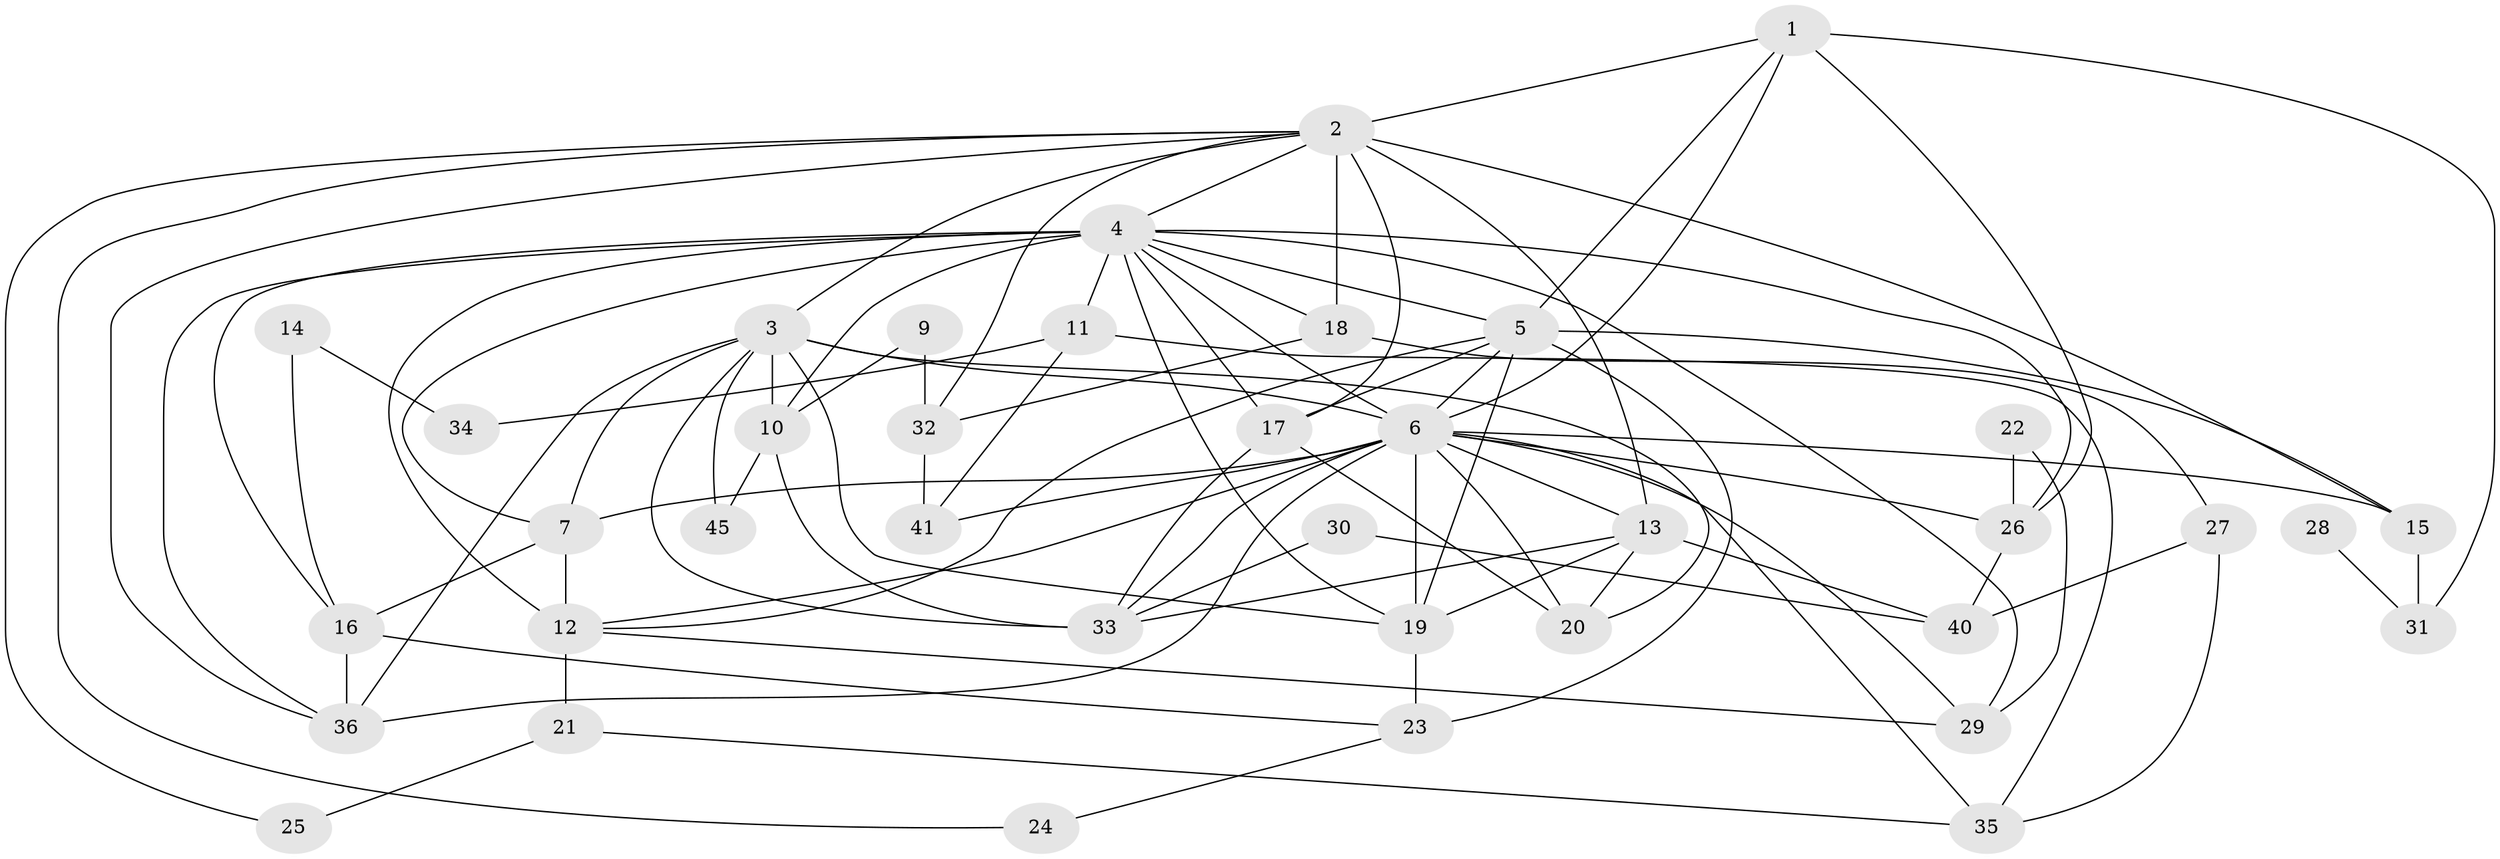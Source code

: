// original degree distribution, {4: 0.16891891891891891, 6: 0.0472972972972973, 2: 0.23648648648648649, 5: 0.10810810810810811, 0: 0.05405405405405406, 3: 0.27702702702702703, 1: 0.10135135135135136, 8: 0.006756756756756757}
// Generated by graph-tools (version 1.1) at 2025/48/03/04/25 22:48:02]
// undirected, 38 vertices, 91 edges
graph export_dot {
  node [color=gray90,style=filled];
  1;
  2;
  3;
  4;
  5;
  6;
  7;
  9;
  10;
  11;
  12;
  13;
  14;
  15;
  16;
  17;
  18;
  19;
  20;
  21;
  22;
  23;
  24;
  25;
  26;
  27;
  28;
  29;
  30;
  31;
  32;
  33;
  34;
  35;
  36;
  40;
  41;
  45;
  1 -- 2 [weight=1.0];
  1 -- 5 [weight=2.0];
  1 -- 6 [weight=1.0];
  1 -- 26 [weight=1.0];
  1 -- 31 [weight=1.0];
  2 -- 3 [weight=1.0];
  2 -- 4 [weight=1.0];
  2 -- 13 [weight=1.0];
  2 -- 15 [weight=1.0];
  2 -- 17 [weight=1.0];
  2 -- 18 [weight=3.0];
  2 -- 24 [weight=1.0];
  2 -- 25 [weight=1.0];
  2 -- 32 [weight=1.0];
  2 -- 36 [weight=1.0];
  3 -- 6 [weight=1.0];
  3 -- 7 [weight=1.0];
  3 -- 10 [weight=1.0];
  3 -- 19 [weight=3.0];
  3 -- 20 [weight=1.0];
  3 -- 33 [weight=1.0];
  3 -- 36 [weight=2.0];
  3 -- 45 [weight=1.0];
  4 -- 5 [weight=1.0];
  4 -- 6 [weight=2.0];
  4 -- 7 [weight=3.0];
  4 -- 10 [weight=1.0];
  4 -- 11 [weight=3.0];
  4 -- 12 [weight=1.0];
  4 -- 16 [weight=1.0];
  4 -- 17 [weight=1.0];
  4 -- 18 [weight=1.0];
  4 -- 19 [weight=1.0];
  4 -- 26 [weight=3.0];
  4 -- 29 [weight=1.0];
  4 -- 36 [weight=2.0];
  5 -- 6 [weight=2.0];
  5 -- 12 [weight=1.0];
  5 -- 15 [weight=1.0];
  5 -- 17 [weight=1.0];
  5 -- 19 [weight=1.0];
  5 -- 23 [weight=2.0];
  6 -- 7 [weight=2.0];
  6 -- 12 [weight=1.0];
  6 -- 13 [weight=1.0];
  6 -- 15 [weight=1.0];
  6 -- 19 [weight=3.0];
  6 -- 20 [weight=2.0];
  6 -- 26 [weight=1.0];
  6 -- 29 [weight=1.0];
  6 -- 33 [weight=1.0];
  6 -- 35 [weight=1.0];
  6 -- 36 [weight=1.0];
  6 -- 41 [weight=1.0];
  7 -- 12 [weight=3.0];
  7 -- 16 [weight=1.0];
  9 -- 10 [weight=1.0];
  9 -- 32 [weight=2.0];
  10 -- 33 [weight=1.0];
  10 -- 45 [weight=1.0];
  11 -- 34 [weight=1.0];
  11 -- 35 [weight=1.0];
  11 -- 41 [weight=1.0];
  12 -- 21 [weight=1.0];
  12 -- 29 [weight=1.0];
  13 -- 19 [weight=1.0];
  13 -- 20 [weight=1.0];
  13 -- 33 [weight=1.0];
  13 -- 40 [weight=1.0];
  14 -- 16 [weight=1.0];
  14 -- 34 [weight=1.0];
  15 -- 31 [weight=1.0];
  16 -- 23 [weight=1.0];
  16 -- 36 [weight=2.0];
  17 -- 20 [weight=1.0];
  17 -- 33 [weight=2.0];
  18 -- 27 [weight=1.0];
  18 -- 32 [weight=1.0];
  19 -- 23 [weight=3.0];
  21 -- 25 [weight=1.0];
  21 -- 35 [weight=1.0];
  22 -- 26 [weight=1.0];
  22 -- 29 [weight=1.0];
  23 -- 24 [weight=1.0];
  26 -- 40 [weight=1.0];
  27 -- 35 [weight=1.0];
  27 -- 40 [weight=1.0];
  28 -- 31 [weight=1.0];
  30 -- 33 [weight=1.0];
  30 -- 40 [weight=2.0];
  32 -- 41 [weight=1.0];
}

